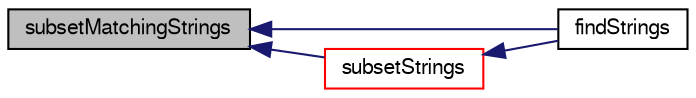 digraph "subsetMatchingStrings"
{
  bgcolor="transparent";
  edge [fontname="FreeSans",fontsize="10",labelfontname="FreeSans",labelfontsize="10"];
  node [fontname="FreeSans",fontsize="10",shape=record];
  rankdir="LR";
  Node126304 [label="subsetMatchingStrings",height=0.2,width=0.4,color="black", fillcolor="grey75", style="filled", fontcolor="black"];
  Node126304 -> Node126305 [dir="back",color="midnightblue",fontsize="10",style="solid",fontname="FreeSans"];
  Node126305 [label="findStrings",height=0.2,width=0.4,color="black",URL="$a21124.html#a01c11ec8848e5d7089044e6c5fdb1c1b",tooltip="Return list indices for strings matching one of the regular expression. "];
  Node126304 -> Node126306 [dir="back",color="midnightblue",fontsize="10",style="solid",fontname="FreeSans"];
  Node126306 [label="subsetStrings",height=0.2,width=0.4,color="red",URL="$a21124.html#a5a46554aee491a72b7261cd81220d121",tooltip="Extract elements of StringList when regular expression matches. "];
  Node126306 -> Node126305 [dir="back",color="midnightblue",fontsize="10",style="solid",fontname="FreeSans"];
}
